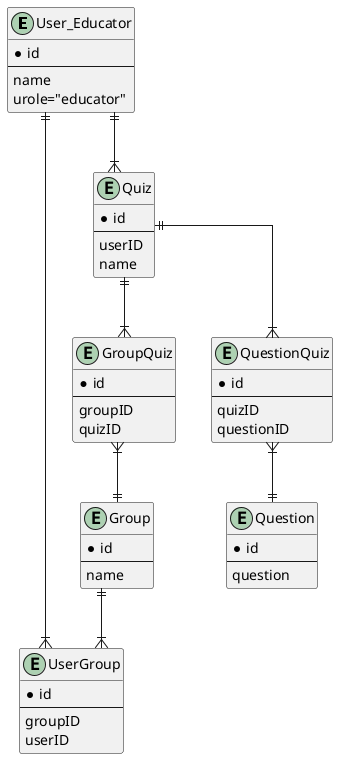 @startuml
' avoid problems with angled crows feet
skinparam linetype ortho


entity User_Educator {
*id
--
name
urole="educator"
}


entity Group {
*id
--
name
}

entity UserGroup {
*id
--
groupID
userID
}

entity Quiz {
*id
--
userID
name
}

entity GroupQuiz {
*id
--
groupID
quizID
}

entity QuestionQuiz {
*id
--
quizID
questionID
}

entity Question {
*id
--
question
}

User_Educator ||--|{ UserGroup
Group ||--|{ UserGroup
User_Educator ||--|{ Quiz
Quiz ||--|{ GroupQuiz
GroupQuiz }|--|| Group
Quiz ||--|{ QuestionQuiz
QuestionQuiz }|--|| Question

@enduml
